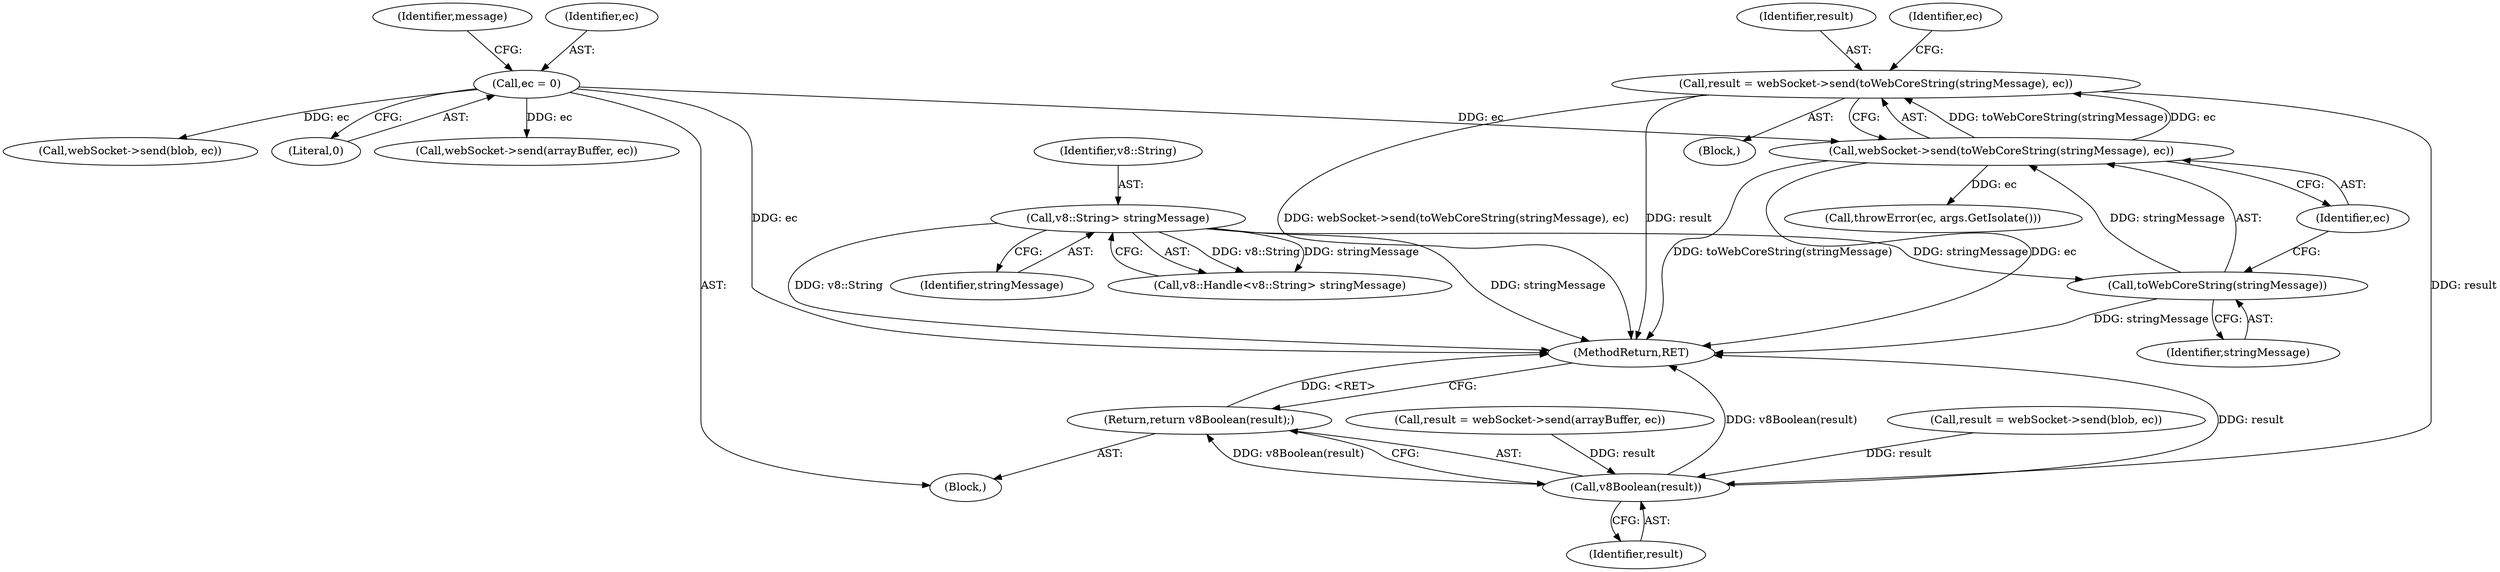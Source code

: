 digraph "0_Chrome_e9372a1bfd3588a80fcf49aa07321f0971dd6091_68@API" {
"1000169" [label="(Call,result = webSocket->send(toWebCoreString(stringMessage), ec))"];
"1000171" [label="(Call,webSocket->send(toWebCoreString(stringMessage), ec))"];
"1000172" [label="(Call,toWebCoreString(stringMessage))"];
"1000159" [label="(Call,v8::String> stringMessage)"];
"1000126" [label="(Call,ec = 0)"];
"1000182" [label="(Call,v8Boolean(result))"];
"1000181" [label="(Return,return v8Boolean(result);)"];
"1000183" [label="(Identifier,result)"];
"1000170" [label="(Identifier,result)"];
"1000161" [label="(Identifier,stringMessage)"];
"1000169" [label="(Call,result = webSocket->send(toWebCoreString(stringMessage), ec))"];
"1000160" [label="(Identifier,v8::String)"];
"1000172" [label="(Call,toWebCoreString(stringMessage))"];
"1000159" [label="(Call,v8::String> stringMessage)"];
"1000132" [label="(Identifier,message)"];
"1000157" [label="(Call,v8::Handle<v8::String> stringMessage)"];
"1000171" [label="(Call,webSocket->send(toWebCoreString(stringMessage), ec))"];
"1000173" [label="(Identifier,stringMessage)"];
"1000102" [label="(Block,)"];
"1000126" [label="(Call,ec = 0)"];
"1000176" [label="(Identifier,ec)"];
"1000174" [label="(Identifier,ec)"];
"1000150" [label="(Call,webSocket->send(blob, ec))"];
"1000181" [label="(Return,return v8Boolean(result);)"];
"1000128" [label="(Literal,0)"];
"1000136" [label="(Call,result = webSocket->send(arrayBuffer, ec))"];
"1000184" [label="(MethodReturn,RET)"];
"1000178" [label="(Call,throwError(ec, args.GetIsolate()))"];
"1000138" [label="(Call,webSocket->send(arrayBuffer, ec))"];
"1000127" [label="(Identifier,ec)"];
"1000182" [label="(Call,v8Boolean(result))"];
"1000148" [label="(Call,result = webSocket->send(blob, ec))"];
"1000154" [label="(Block,)"];
"1000169" -> "1000154"  [label="AST: "];
"1000169" -> "1000171"  [label="CFG: "];
"1000170" -> "1000169"  [label="AST: "];
"1000171" -> "1000169"  [label="AST: "];
"1000176" -> "1000169"  [label="CFG: "];
"1000169" -> "1000184"  [label="DDG: webSocket->send(toWebCoreString(stringMessage), ec)"];
"1000169" -> "1000184"  [label="DDG: result"];
"1000171" -> "1000169"  [label="DDG: toWebCoreString(stringMessage)"];
"1000171" -> "1000169"  [label="DDG: ec"];
"1000169" -> "1000182"  [label="DDG: result"];
"1000171" -> "1000174"  [label="CFG: "];
"1000172" -> "1000171"  [label="AST: "];
"1000174" -> "1000171"  [label="AST: "];
"1000171" -> "1000184"  [label="DDG: toWebCoreString(stringMessage)"];
"1000171" -> "1000184"  [label="DDG: ec"];
"1000172" -> "1000171"  [label="DDG: stringMessage"];
"1000126" -> "1000171"  [label="DDG: ec"];
"1000171" -> "1000178"  [label="DDG: ec"];
"1000172" -> "1000173"  [label="CFG: "];
"1000173" -> "1000172"  [label="AST: "];
"1000174" -> "1000172"  [label="CFG: "];
"1000172" -> "1000184"  [label="DDG: stringMessage"];
"1000159" -> "1000172"  [label="DDG: stringMessage"];
"1000159" -> "1000157"  [label="AST: "];
"1000159" -> "1000161"  [label="CFG: "];
"1000160" -> "1000159"  [label="AST: "];
"1000161" -> "1000159"  [label="AST: "];
"1000157" -> "1000159"  [label="CFG: "];
"1000159" -> "1000184"  [label="DDG: v8::String"];
"1000159" -> "1000184"  [label="DDG: stringMessage"];
"1000159" -> "1000157"  [label="DDG: v8::String"];
"1000159" -> "1000157"  [label="DDG: stringMessage"];
"1000126" -> "1000102"  [label="AST: "];
"1000126" -> "1000128"  [label="CFG: "];
"1000127" -> "1000126"  [label="AST: "];
"1000128" -> "1000126"  [label="AST: "];
"1000132" -> "1000126"  [label="CFG: "];
"1000126" -> "1000184"  [label="DDG: ec"];
"1000126" -> "1000138"  [label="DDG: ec"];
"1000126" -> "1000150"  [label="DDG: ec"];
"1000182" -> "1000181"  [label="AST: "];
"1000182" -> "1000183"  [label="CFG: "];
"1000183" -> "1000182"  [label="AST: "];
"1000181" -> "1000182"  [label="CFG: "];
"1000182" -> "1000184"  [label="DDG: v8Boolean(result)"];
"1000182" -> "1000184"  [label="DDG: result"];
"1000182" -> "1000181"  [label="DDG: v8Boolean(result)"];
"1000148" -> "1000182"  [label="DDG: result"];
"1000136" -> "1000182"  [label="DDG: result"];
"1000181" -> "1000102"  [label="AST: "];
"1000184" -> "1000181"  [label="CFG: "];
"1000181" -> "1000184"  [label="DDG: <RET>"];
}
